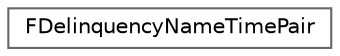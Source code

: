 digraph "Graphical Class Hierarchy"
{
 // INTERACTIVE_SVG=YES
 // LATEX_PDF_SIZE
  bgcolor="transparent";
  edge [fontname=Helvetica,fontsize=10,labelfontname=Helvetica,labelfontsize=10];
  node [fontname=Helvetica,fontsize=10,shape=box,height=0.2,width=0.4];
  rankdir="LR";
  Node0 [id="Node000000",label="FDelinquencyNameTimePair",height=0.2,width=0.4,color="grey40", fillcolor="white", style="filled",URL="$de/da5/structFDelinquencyNameTimePair.html",tooltip="Tracks an FName ID to a time value."];
}
